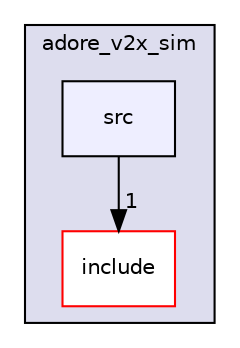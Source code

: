 digraph "/home/fascar/temp/adore/adore_v2x_sim/adore_v2x_sim/src" {
  compound=true
  node [ fontsize="10", fontname="Helvetica"];
  edge [ labelfontsize="10", labelfontname="Helvetica"];
  subgraph clusterdir_e82384d412999b08910577e97a2c1b1d {
    graph [ bgcolor="#ddddee", pencolor="black", label="adore_v2x_sim" fontname="Helvetica", fontsize="10", URL="dir_e82384d412999b08910577e97a2c1b1d.html"]
  dir_59ee914a686e5e5e8f8765d86c1a9b5e [shape=box label="include" fillcolor="white" style="filled" color="red" URL="dir_59ee914a686e5e5e8f8765d86c1a9b5e.html"];
  dir_9cf2ec21c4eedc3759beda31bdc7028d [shape=box, label="src", style="filled", fillcolor="#eeeeff", pencolor="black", URL="dir_9cf2ec21c4eedc3759beda31bdc7028d.html"];
  }
  dir_9cf2ec21c4eedc3759beda31bdc7028d->dir_59ee914a686e5e5e8f8765d86c1a9b5e [headlabel="1", labeldistance=1.5 headhref="dir_000030_000028.html"];
}
